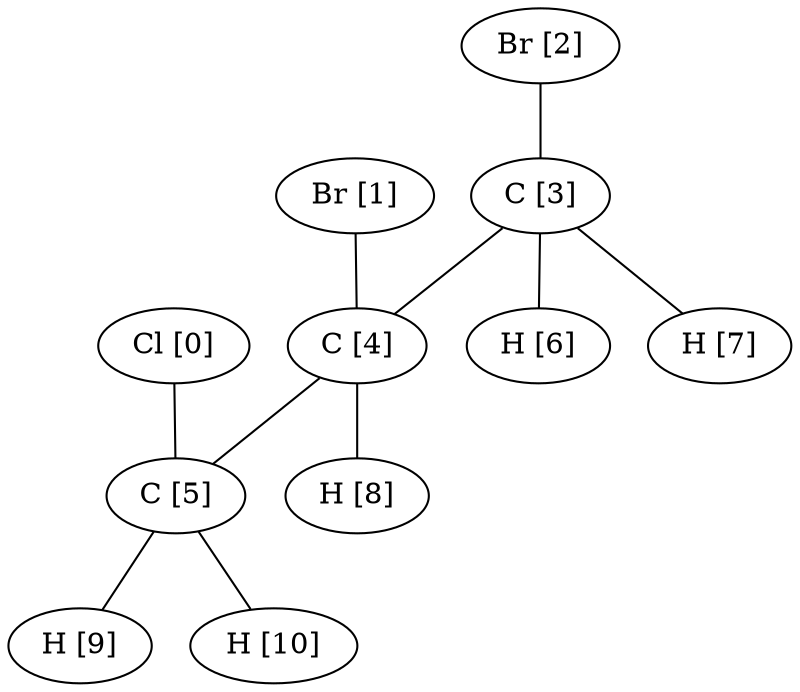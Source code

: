 graph G {
0[label="Cl [0]"];
1[label="Br [1]"];
2[label="Br [2]"];
3[label="C [3]"];
4[label="C [4]"];
5[label="C [5]"];
6[label="H [6]"];
7[label="H [7]"];
8[label="H [8]"];
9[label="H [9]"];
10[label="H [10]"];
0--5 ;
1--4 ;
2--3 ;
3--4 ;
3--6 ;
3--7 ;
4--5 ;
4--8 ;
5--9 ;
5--10 ;
}
